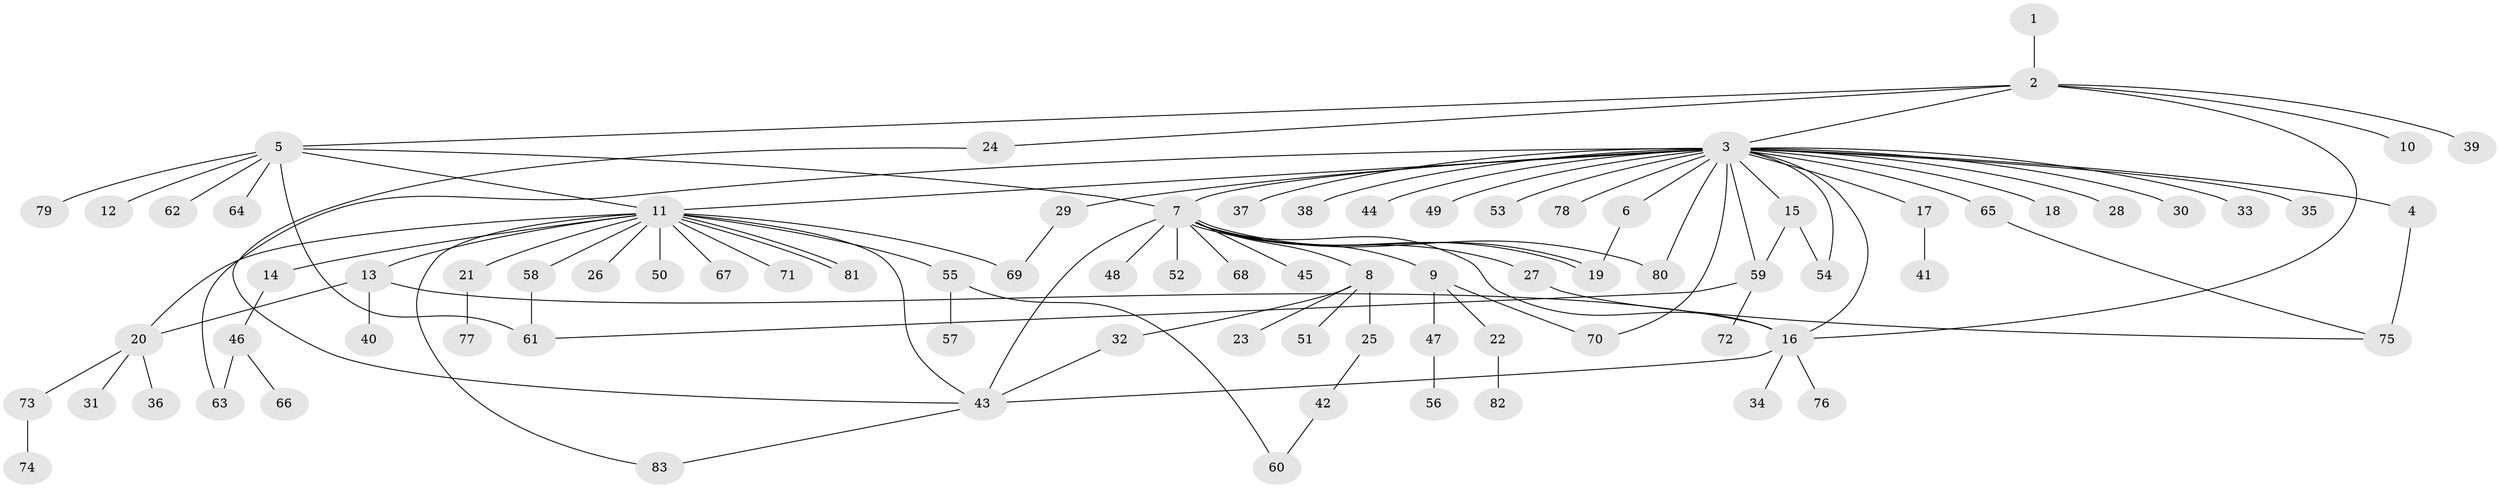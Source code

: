 // Generated by graph-tools (version 1.1) at 2025/35/03/09/25 02:35:27]
// undirected, 83 vertices, 107 edges
graph export_dot {
graph [start="1"]
  node [color=gray90,style=filled];
  1;
  2;
  3;
  4;
  5;
  6;
  7;
  8;
  9;
  10;
  11;
  12;
  13;
  14;
  15;
  16;
  17;
  18;
  19;
  20;
  21;
  22;
  23;
  24;
  25;
  26;
  27;
  28;
  29;
  30;
  31;
  32;
  33;
  34;
  35;
  36;
  37;
  38;
  39;
  40;
  41;
  42;
  43;
  44;
  45;
  46;
  47;
  48;
  49;
  50;
  51;
  52;
  53;
  54;
  55;
  56;
  57;
  58;
  59;
  60;
  61;
  62;
  63;
  64;
  65;
  66;
  67;
  68;
  69;
  70;
  71;
  72;
  73;
  74;
  75;
  76;
  77;
  78;
  79;
  80;
  81;
  82;
  83;
  1 -- 2;
  2 -- 3;
  2 -- 5;
  2 -- 10;
  2 -- 16;
  2 -- 24;
  2 -- 39;
  3 -- 4;
  3 -- 6;
  3 -- 7;
  3 -- 11;
  3 -- 15;
  3 -- 16;
  3 -- 17;
  3 -- 18;
  3 -- 28;
  3 -- 29;
  3 -- 30;
  3 -- 33;
  3 -- 35;
  3 -- 37;
  3 -- 38;
  3 -- 44;
  3 -- 49;
  3 -- 53;
  3 -- 54;
  3 -- 59;
  3 -- 63;
  3 -- 65;
  3 -- 70;
  3 -- 78;
  3 -- 80;
  4 -- 75;
  5 -- 7;
  5 -- 11;
  5 -- 12;
  5 -- 61;
  5 -- 62;
  5 -- 64;
  5 -- 79;
  6 -- 19;
  7 -- 8;
  7 -- 9;
  7 -- 16;
  7 -- 19;
  7 -- 19;
  7 -- 27;
  7 -- 43;
  7 -- 45;
  7 -- 48;
  7 -- 52;
  7 -- 68;
  7 -- 80;
  8 -- 23;
  8 -- 25;
  8 -- 32;
  8 -- 51;
  9 -- 22;
  9 -- 47;
  9 -- 70;
  11 -- 13;
  11 -- 14;
  11 -- 20;
  11 -- 21;
  11 -- 26;
  11 -- 43;
  11 -- 50;
  11 -- 55;
  11 -- 58;
  11 -- 67;
  11 -- 69;
  11 -- 71;
  11 -- 81;
  11 -- 81;
  11 -- 83;
  13 -- 16;
  13 -- 20;
  13 -- 40;
  14 -- 46;
  15 -- 54;
  15 -- 59;
  16 -- 34;
  16 -- 43;
  16 -- 76;
  17 -- 41;
  20 -- 31;
  20 -- 36;
  20 -- 73;
  21 -- 77;
  22 -- 82;
  24 -- 43;
  25 -- 42;
  27 -- 75;
  29 -- 69;
  32 -- 43;
  42 -- 60;
  43 -- 83;
  46 -- 63;
  46 -- 66;
  47 -- 56;
  55 -- 57;
  55 -- 60;
  58 -- 61;
  59 -- 61;
  59 -- 72;
  65 -- 75;
  73 -- 74;
}
